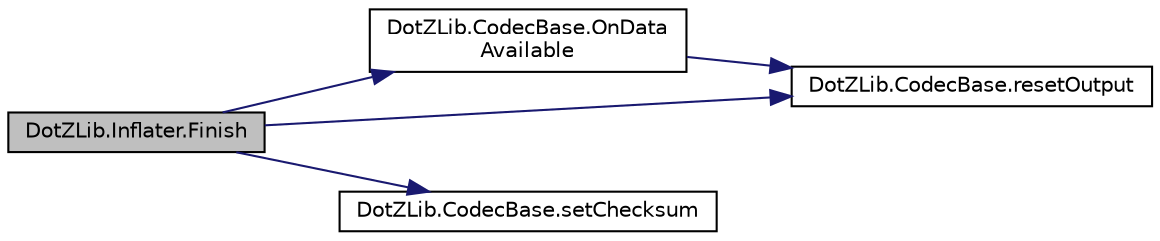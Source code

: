 digraph "DotZLib.Inflater.Finish"
{
  edge [fontname="Helvetica",fontsize="10",labelfontname="Helvetica",labelfontsize="10"];
  node [fontname="Helvetica",fontsize="10",shape=record];
  rankdir="LR";
  Node1 [label="DotZLib.Inflater.Finish",height=0.2,width=0.4,color="black", fillcolor="grey75", style="filled", fontcolor="black"];
  Node1 -> Node2 [color="midnightblue",fontsize="10",style="solid"];
  Node2 [label="DotZLib.CodecBase.OnData\lAvailable",height=0.2,width=0.4,color="black", fillcolor="white", style="filled",URL="$class_dot_z_lib_1_1_codec_base.html#a5c697195bc017ae951858e7c8948f9ae",tooltip="Fires the DataAvailable event "];
  Node2 -> Node3 [color="midnightblue",fontsize="10",style="solid"];
  Node3 [label="DotZLib.CodecBase.resetOutput",height=0.2,width=0.4,color="black", fillcolor="white", style="filled",URL="$class_dot_z_lib_1_1_codec_base.html#a801b625073b21aeaab52ebf9e96dd9c9",tooltip="Resets the internal output buffers to a known state - ready for processing "];
  Node1 -> Node4 [color="midnightblue",fontsize="10",style="solid"];
  Node4 [label="DotZLib.CodecBase.setChecksum",height=0.2,width=0.4,color="black", fillcolor="white", style="filled",URL="$class_dot_z_lib_1_1_codec_base.html#a5dfa2dddf3ac857652af7fd8e3d2034d",tooltip="Updates the running checksum property "];
  Node1 -> Node3 [color="midnightblue",fontsize="10",style="solid"];
}
